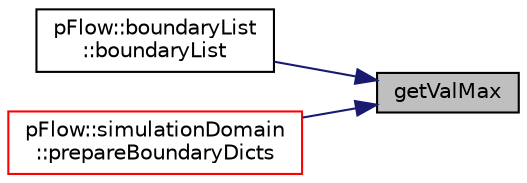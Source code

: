 digraph "getValMax"
{
 // LATEX_PDF_SIZE
  edge [fontname="Helvetica",fontsize="10",labelfontname="Helvetica",labelfontsize="10"];
  node [fontname="Helvetica",fontsize="10",shape=record];
  rankdir="RL";
  Node1 [label="getValMax",height=0.2,width=0.4,color="black", fillcolor="grey75", style="filled", fontcolor="black",tooltip="get the value of data entry and return max(value, maxVal)"];
  Node1 -> Node2 [dir="back",color="midnightblue",fontsize="10",style="solid",fontname="Helvetica"];
  Node2 [label="pFlow::boundaryList\l::boundaryList",height=0.2,width=0.4,color="black", fillcolor="white", style="filled",URL="$classpFlow_1_1boundaryList.html#ad4d07539567ee384e42c62af4c20a241",tooltip=" "];
  Node1 -> Node3 [dir="back",color="midnightblue",fontsize="10",style="solid",fontname="Helvetica"];
  Node3 [label="pFlow::simulationDomain\l::prepareBoundaryDicts",height=0.2,width=0.4,color="red", fillcolor="white", style="filled",URL="$classpFlow_1_1simulationDomain.html#a7480d19ee76243cda932bdbc4acedb7e",tooltip=" "];
}
